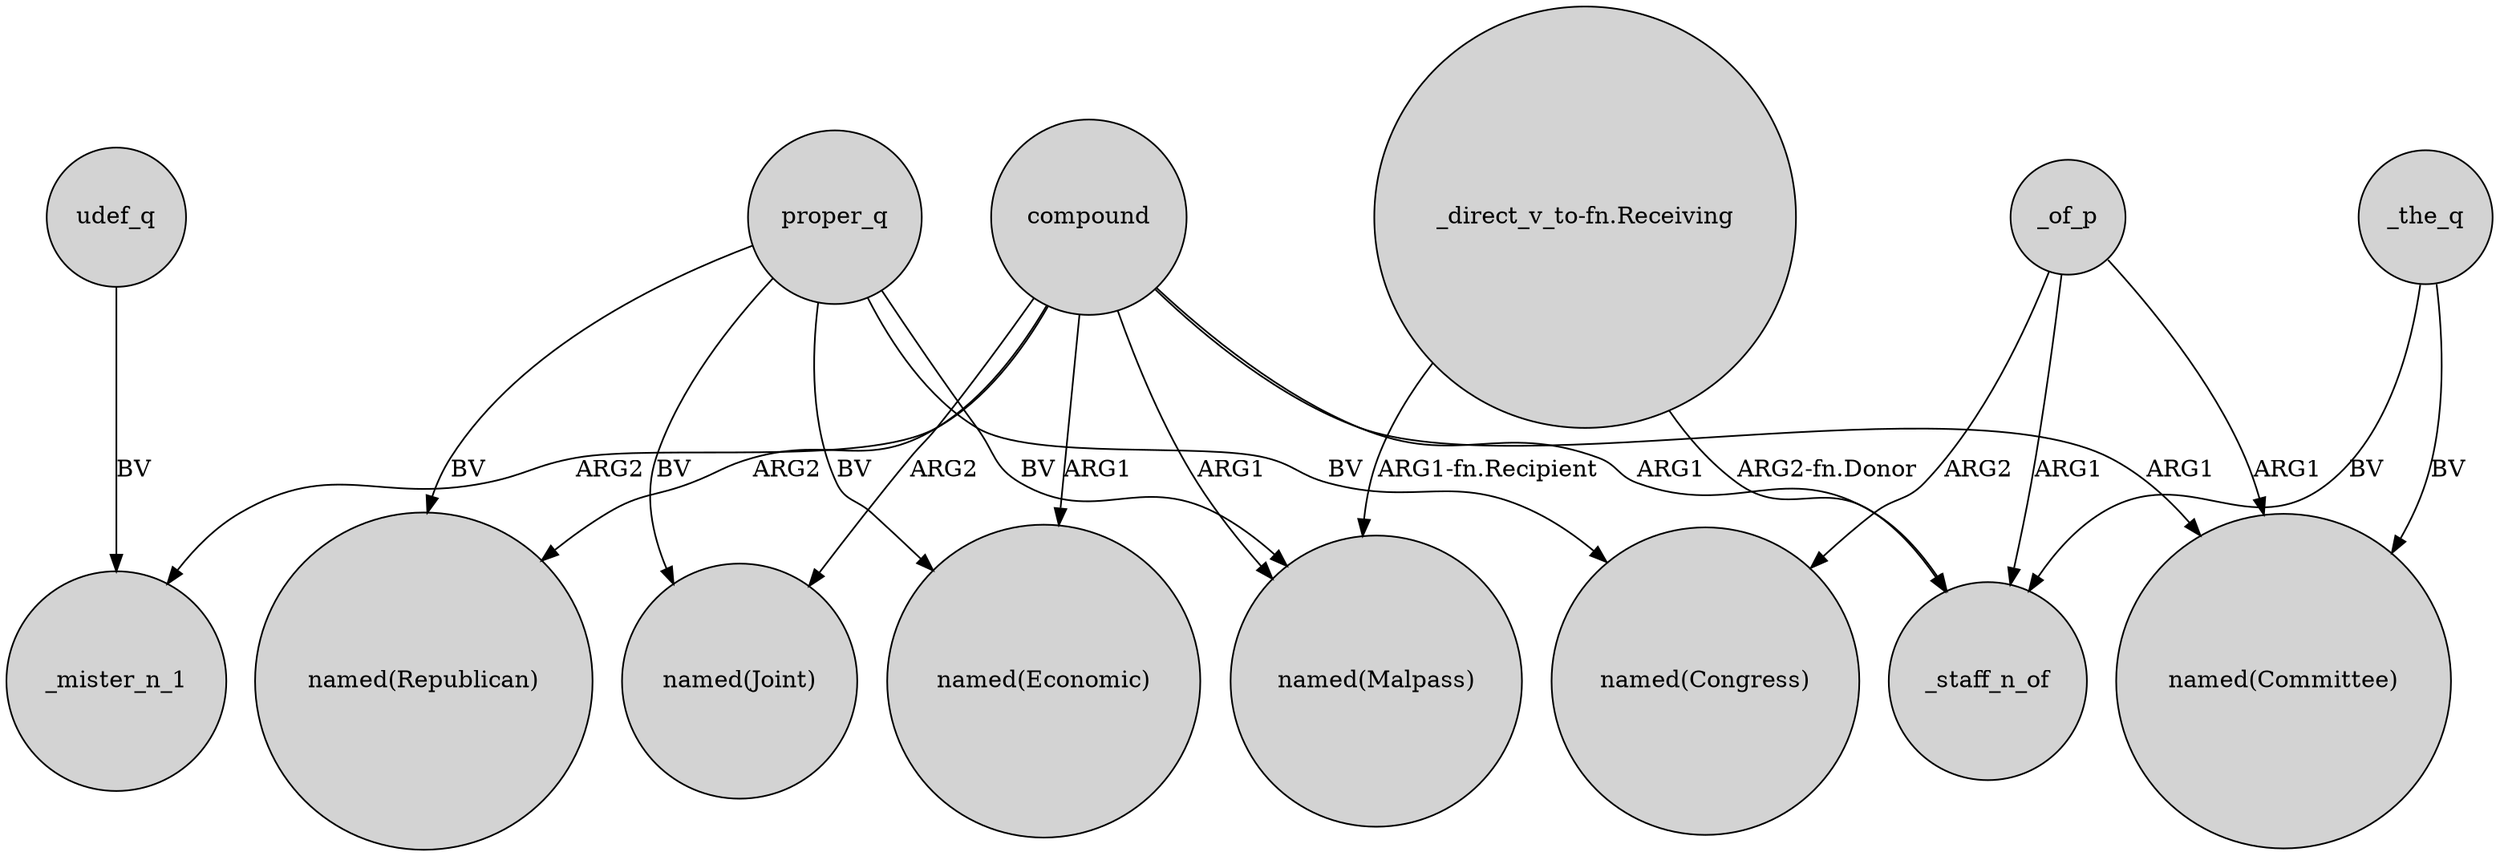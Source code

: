 digraph {
	node [shape=circle style=filled]
	proper_q -> "named(Malpass)" [label=BV]
	proper_q -> "named(Economic)" [label=BV]
	compound -> _mister_n_1 [label=ARG2]
	proper_q -> "named(Congress)" [label=BV]
	_of_p -> _staff_n_of [label=ARG1]
	_of_p -> "named(Congress)" [label=ARG2]
	"_direct_v_to-fn.Receiving" -> _staff_n_of [label="ARG2-fn.Donor"]
	udef_q -> _mister_n_1 [label=BV]
	compound -> "named(Committee)" [label=ARG1]
	compound -> _staff_n_of [label=ARG1]
	compound -> "named(Malpass)" [label=ARG1]
	proper_q -> "named(Joint)" [label=BV]
	proper_q -> "named(Republican)" [label=BV]
	compound -> "named(Joint)" [label=ARG2]
	compound -> "named(Republican)" [label=ARG2]
	"_direct_v_to-fn.Receiving" -> "named(Malpass)" [label="ARG1-fn.Recipient"]
	_the_q -> _staff_n_of [label=BV]
	_the_q -> "named(Committee)" [label=BV]
	compound -> "named(Economic)" [label=ARG1]
	_of_p -> "named(Committee)" [label=ARG1]
}
